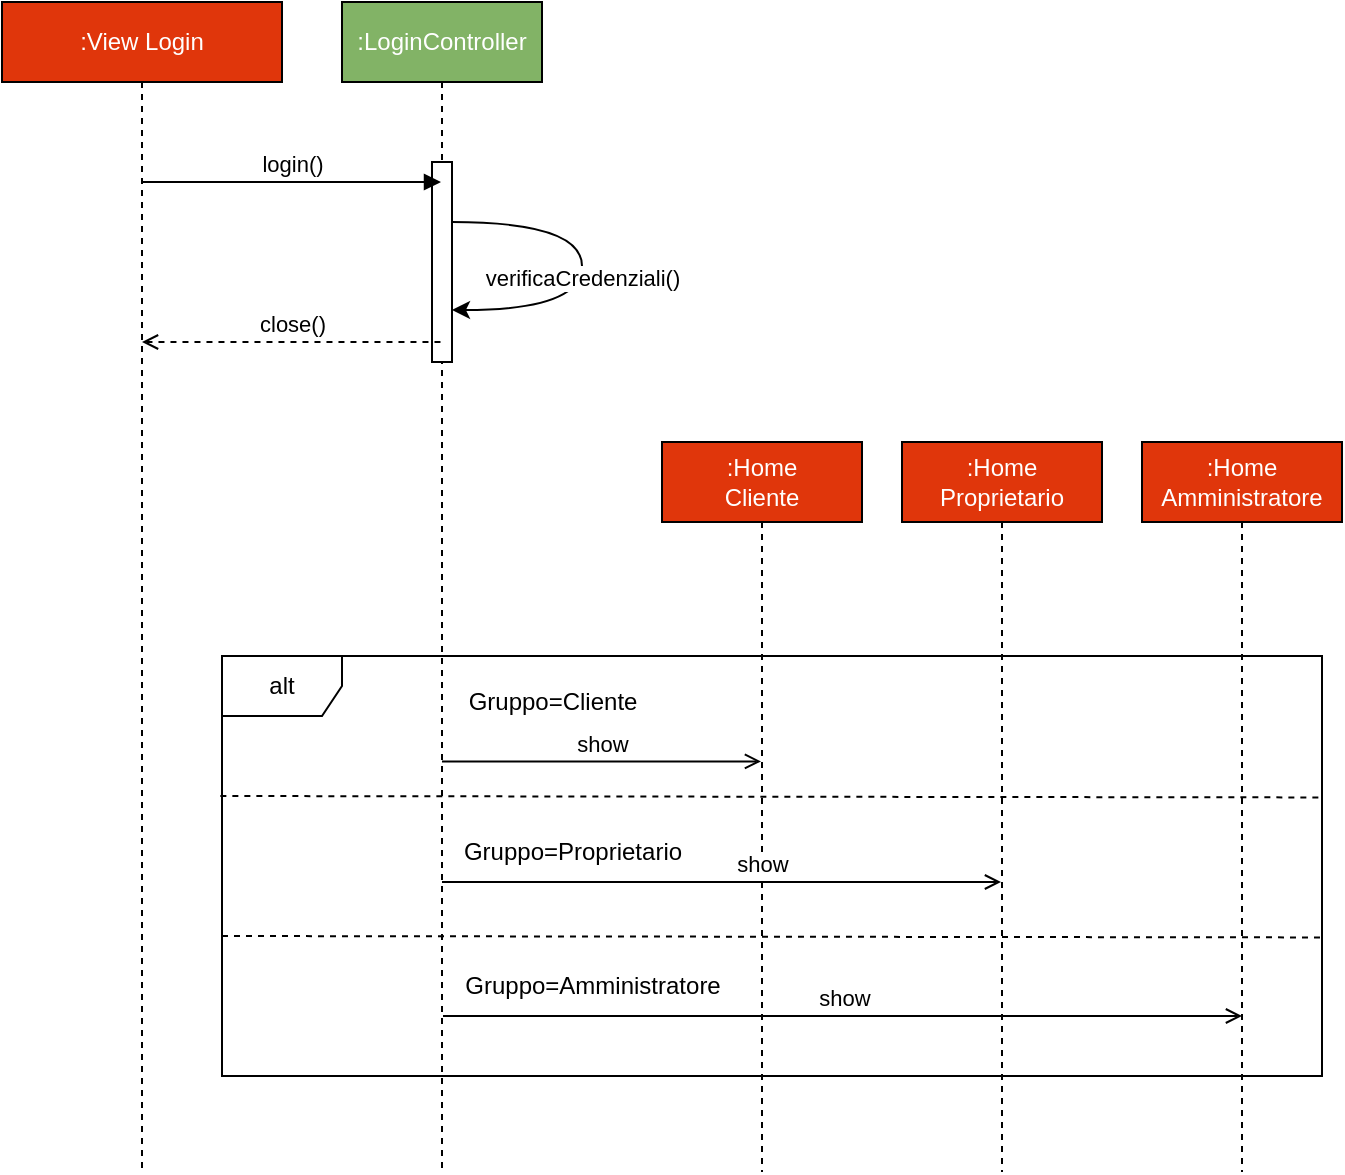 <mxfile version="22.0.3" type="device">
  <diagram name="Pagina-1" id="FsIB8n4m9YisUGvmTDI1">
    <mxGraphModel dx="2304" dy="1250" grid="1" gridSize="10" guides="1" tooltips="1" connect="1" arrows="1" fold="1" page="1" pageScale="1" pageWidth="1169" pageHeight="827" math="0" shadow="0">
      <root>
        <mxCell id="0" />
        <mxCell id="1" parent="0" />
        <mxCell id="MygdJS9s_zGaVwji_p_i-3" value=":View Login" style="shape=umlLifeline;perimeter=lifelinePerimeter;whiteSpace=wrap;html=1;container=1;dropTarget=0;collapsible=0;recursiveResize=0;outlineConnect=0;portConstraint=eastwest;newEdgeStyle={&quot;curved&quot;:0,&quot;rounded&quot;:0};fillColor=#E0360B;strokeColor=#000000;fontColor=#FFFFFF;" parent="1" vertex="1">
          <mxGeometry x="249" y="125" width="140" height="585" as="geometry" />
        </mxCell>
        <mxCell id="MygdJS9s_zGaVwji_p_i-4" value=":LoginController" style="shape=umlLifeline;perimeter=lifelinePerimeter;whiteSpace=wrap;html=1;container=1;dropTarget=0;collapsible=0;recursiveResize=0;outlineConnect=0;portConstraint=eastwest;newEdgeStyle={&quot;curved&quot;:0,&quot;rounded&quot;:0};fillColor=#82b366;strokeColor=#000000;fontColor=#FFFFFF;" parent="1" vertex="1">
          <mxGeometry x="419" y="125" width="100" height="585" as="geometry" />
        </mxCell>
        <mxCell id="MygdJS9s_zGaVwji_p_i-9" value="" style="html=1;points=[[0,0,0,0,5],[0,1,0,0,-5],[1,0,0,0,5],[1,1,0,0,-5]];perimeter=orthogonalPerimeter;outlineConnect=0;targetShapes=umlLifeline;portConstraint=eastwest;newEdgeStyle={&quot;curved&quot;:0,&quot;rounded&quot;:0};" parent="MygdJS9s_zGaVwji_p_i-4" vertex="1">
          <mxGeometry x="45" y="80" width="10" height="100" as="geometry" />
        </mxCell>
        <mxCell id="MygdJS9s_zGaVwji_p_i-5" value=":Home&lt;br&gt;Cliente" style="shape=umlLifeline;perimeter=lifelinePerimeter;whiteSpace=wrap;html=1;container=1;dropTarget=0;collapsible=0;recursiveResize=0;outlineConnect=0;portConstraint=eastwest;newEdgeStyle={&quot;curved&quot;:0,&quot;rounded&quot;:0};fillColor=#E0360B;strokeColor=#000000;fontColor=#ffffff;" parent="1" vertex="1">
          <mxGeometry x="579" y="345" width="100" height="365" as="geometry" />
        </mxCell>
        <mxCell id="MygdJS9s_zGaVwji_p_i-6" value=":Home&lt;br&gt;Proprietario" style="shape=umlLifeline;perimeter=lifelinePerimeter;whiteSpace=wrap;html=1;container=1;dropTarget=0;collapsible=0;recursiveResize=0;outlineConnect=0;portConstraint=eastwest;newEdgeStyle={&quot;curved&quot;:0,&quot;rounded&quot;:0};fillColor=#E0360B;strokeColor=#000000;fontColor=#ffffff;" parent="1" vertex="1">
          <mxGeometry x="699" y="345" width="100" height="365" as="geometry" />
        </mxCell>
        <mxCell id="MygdJS9s_zGaVwji_p_i-7" value=":Home&lt;br&gt;Amministratore" style="shape=umlLifeline;perimeter=lifelinePerimeter;whiteSpace=wrap;html=1;container=1;dropTarget=0;collapsible=0;recursiveResize=0;outlineConnect=0;portConstraint=eastwest;newEdgeStyle={&quot;curved&quot;:0,&quot;rounded&quot;:0};fillColor=#E0360B;strokeColor=#000000;fontColor=#ffffff;" parent="1" vertex="1">
          <mxGeometry x="819" y="345" width="100" height="365" as="geometry" />
        </mxCell>
        <mxCell id="MygdJS9s_zGaVwji_p_i-8" value="login()" style="html=1;verticalAlign=bottom;endArrow=block;curved=0;rounded=0;" parent="1" target="MygdJS9s_zGaVwji_p_i-4" edge="1">
          <mxGeometry width="80" relative="1" as="geometry">
            <mxPoint x="319" y="215" as="sourcePoint" />
            <mxPoint x="399" y="215" as="targetPoint" />
          </mxGeometry>
        </mxCell>
        <mxCell id="MygdJS9s_zGaVwji_p_i-13" value="close()" style="html=1;verticalAlign=bottom;endArrow=none;curved=0;rounded=0;endFill=0;startArrow=open;startFill=0;dashed=1;" parent="1" edge="1">
          <mxGeometry width="80" relative="1" as="geometry">
            <mxPoint x="319" y="295" as="sourcePoint" />
            <mxPoint x="469" y="295" as="targetPoint" />
          </mxGeometry>
        </mxCell>
        <mxCell id="MygdJS9s_zGaVwji_p_i-14" value="verificaCredenziali()" style="html=1;verticalAlign=bottom;endArrow=classic;rounded=0;endFill=1;startArrow=none;startFill=0;edgeStyle=orthogonalEdgeStyle;curved=1;" parent="1" source="MygdJS9s_zGaVwji_p_i-9" edge="1">
          <mxGeometry x="0.172" width="80" relative="1" as="geometry">
            <mxPoint x="479" y="235" as="sourcePoint" />
            <mxPoint x="474" y="279" as="targetPoint" />
            <Array as="points">
              <mxPoint x="539" y="235" />
              <mxPoint x="539" y="279" />
            </Array>
            <mxPoint as="offset" />
          </mxGeometry>
        </mxCell>
        <mxCell id="MygdJS9s_zGaVwji_p_i-15" value="alt" style="shape=umlFrame;whiteSpace=wrap;html=1;pointerEvents=0;" parent="1" vertex="1">
          <mxGeometry x="359" y="452" width="550" height="210" as="geometry" />
        </mxCell>
        <mxCell id="MygdJS9s_zGaVwji_p_i-16" value="Gruppo=Cliente" style="text;html=1;align=center;verticalAlign=middle;resizable=0;points=[];autosize=1;strokeColor=none;fillColor=none;" parent="1" vertex="1">
          <mxGeometry x="469" y="460" width="110" height="30" as="geometry" />
        </mxCell>
        <mxCell id="MygdJS9s_zGaVwji_p_i-17" value="show" style="html=1;verticalAlign=bottom;endArrow=open;curved=0;rounded=0;endFill=0;" parent="1" target="MygdJS9s_zGaVwji_p_i-5" edge="1">
          <mxGeometry width="80" relative="1" as="geometry">
            <mxPoint x="469" y="504.7" as="sourcePoint" />
            <mxPoint x="589" y="505.06" as="targetPoint" />
          </mxGeometry>
        </mxCell>
        <mxCell id="MygdJS9s_zGaVwji_p_i-18" value="show" style="html=1;verticalAlign=bottom;endArrow=open;curved=0;rounded=0;endFill=0;" parent="1" target="MygdJS9s_zGaVwji_p_i-6" edge="1">
          <mxGeometry x="0.145" width="80" relative="1" as="geometry">
            <mxPoint x="469" y="565" as="sourcePoint" />
            <mxPoint x="708.5" y="565.0" as="targetPoint" />
            <mxPoint as="offset" />
          </mxGeometry>
        </mxCell>
        <mxCell id="MygdJS9s_zGaVwji_p_i-19" value="show" style="html=1;verticalAlign=bottom;endArrow=open;curved=0;rounded=0;endFill=0;" parent="1" edge="1">
          <mxGeometry width="80" relative="1" as="geometry">
            <mxPoint x="469.5" y="632" as="sourcePoint" />
            <mxPoint x="869.0" y="632" as="targetPoint" />
          </mxGeometry>
        </mxCell>
        <mxCell id="MygdJS9s_zGaVwji_p_i-20" value="Gruppo=Proprietario" style="text;html=1;align=center;verticalAlign=middle;resizable=0;points=[];autosize=1;strokeColor=none;fillColor=none;" parent="1" vertex="1">
          <mxGeometry x="469" y="535" width="130" height="30" as="geometry" />
        </mxCell>
        <mxCell id="MygdJS9s_zGaVwji_p_i-23" value="Gruppo=Amministratore" style="text;html=1;align=center;verticalAlign=middle;resizable=0;points=[];autosize=1;strokeColor=none;fillColor=none;" parent="1" vertex="1">
          <mxGeometry x="469" y="602" width="150" height="30" as="geometry" />
        </mxCell>
        <mxCell id="4DuF5RyfggHKbhHmbdRd-1" value="" style="endArrow=none;dashed=1;html=1;rounded=0;exitX=-0.002;exitY=0.399;exitDx=0;exitDy=0;exitPerimeter=0;entryX=1.001;entryY=0.402;entryDx=0;entryDy=0;entryPerimeter=0;" parent="1" edge="1">
          <mxGeometry width="50" height="50" relative="1" as="geometry">
            <mxPoint x="358.18" y="522.003" as="sourcePoint" />
            <mxPoint x="909.83" y="522.714" as="targetPoint" />
          </mxGeometry>
        </mxCell>
        <mxCell id="4DuF5RyfggHKbhHmbdRd-2" value="" style="endArrow=none;dashed=1;html=1;rounded=0;exitX=-0.002;exitY=0.399;exitDx=0;exitDy=0;exitPerimeter=0;entryX=1.001;entryY=0.402;entryDx=0;entryDy=0;entryPerimeter=0;" parent="1" edge="1">
          <mxGeometry width="50" height="50" relative="1" as="geometry">
            <mxPoint x="359.0" y="592.003" as="sourcePoint" />
            <mxPoint x="910.65" y="592.714" as="targetPoint" />
          </mxGeometry>
        </mxCell>
      </root>
    </mxGraphModel>
  </diagram>
</mxfile>
